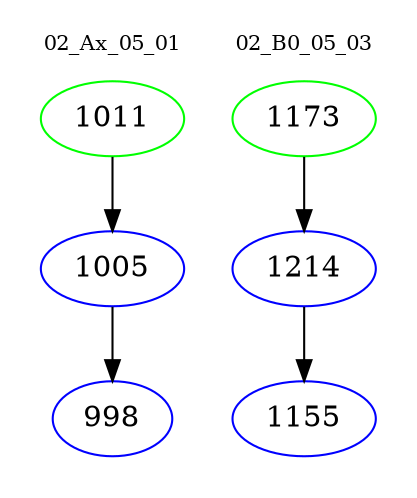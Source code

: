 digraph{
subgraph cluster_0 {
color = white
label = "02_Ax_05_01";
fontsize=10;
T0_1011 [label="1011", color="green"]
T0_1011 -> T0_1005 [color="black"]
T0_1005 [label="1005", color="blue"]
T0_1005 -> T0_998 [color="black"]
T0_998 [label="998", color="blue"]
}
subgraph cluster_1 {
color = white
label = "02_B0_05_03";
fontsize=10;
T1_1173 [label="1173", color="green"]
T1_1173 -> T1_1214 [color="black"]
T1_1214 [label="1214", color="blue"]
T1_1214 -> T1_1155 [color="black"]
T1_1155 [label="1155", color="blue"]
}
}
